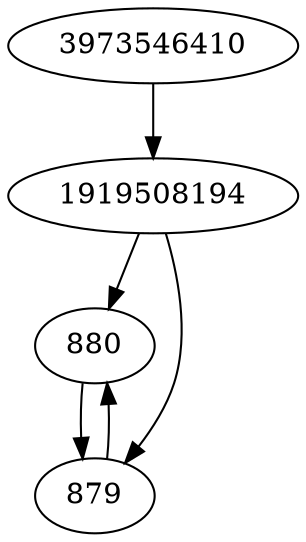 strict digraph  {
880;
3973546410;
1919508194;
879;
880 -> 879;
3973546410 -> 1919508194;
1919508194 -> 879;
1919508194 -> 880;
879 -> 880;
}
